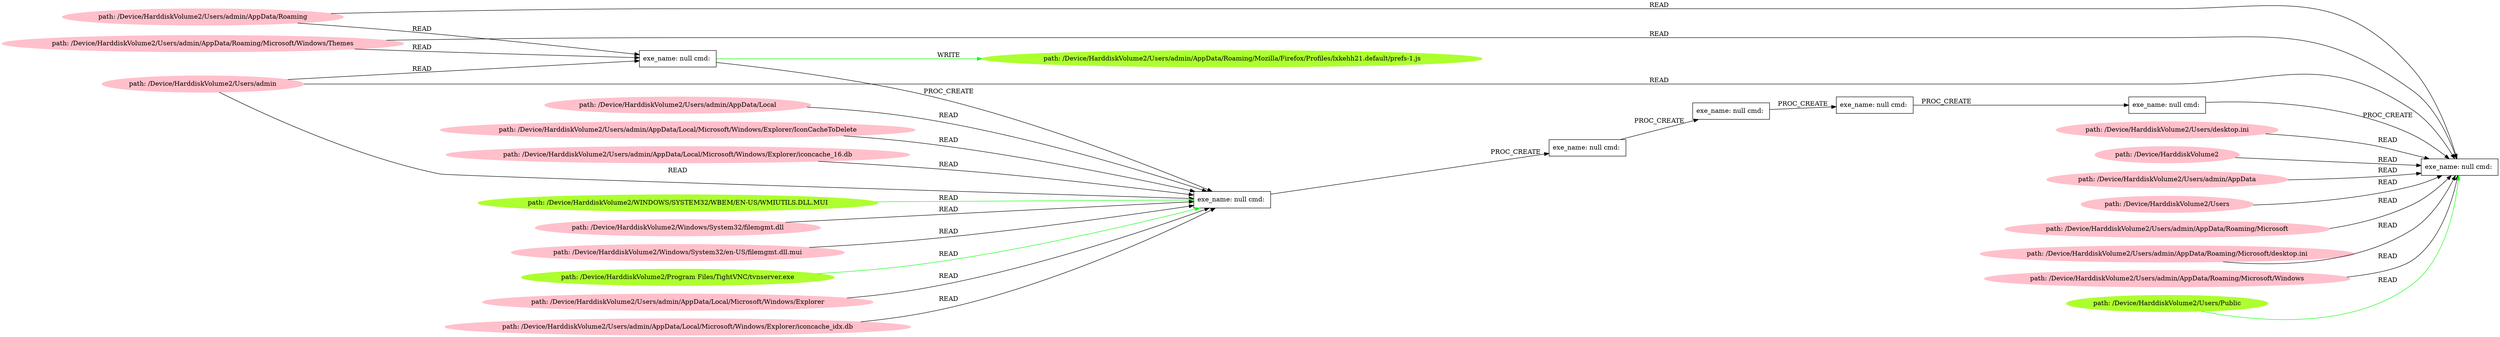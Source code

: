 digraph {
	rankdir=LR
	28 [label="path: /Device/HarddiskVolume2/Users/admin/AppData/Roaming/Microsoft/Windows/Themes" color=pink shape=oval style=filled]
	13 [label="exe_name: null cmd: " color=black shape=box style=solid]
	28 -> 13 [label=READ color=black]
	30 [label="path: /Device/HarddiskVolume2/Users/admin" color=pink shape=oval style=filled]
	13 [label="exe_name: null cmd: " color=black shape=box style=solid]
	30 -> 13 [label=READ color=black]
	33 [label="path: /Device/HarddiskVolume2/Users/admin/AppData/Roaming" color=pink shape=oval style=filled]
	13 [label="exe_name: null cmd: " color=black shape=box style=solid]
	33 -> 13 [label=READ color=black]
	37 [label="path: /Device/HarddiskVolume2/Program Files/TightVNC/tvnserver.exe" color=greenyellow shape=oval style=filled]
	11 [label="exe_name: null cmd: " color=black shape=box style=solid]
	37 -> 11 [label=READ color=green]
	38 [label="path: /Device/HarddiskVolume2/WINDOWS/SYSTEM32/WBEM/EN-US/WMIUTILS.DLL.MUI" color=greenyellow shape=oval style=filled]
	11 [label="exe_name: null cmd: " color=black shape=box style=solid]
	38 -> 11 [label=READ color=green]
	13 [label="exe_name: null cmd: " color=black shape=box style=solid]
	11 [label="exe_name: null cmd: " color=black shape=box style=solid]
	13 -> 11 [label=PROC_CREATE color=black]
	6 [label="path: /Device/HarddiskVolume2/Windows/System32/filemgmt.dll" color=pink shape=oval style=filled]
	11 [label="exe_name: null cmd: " color=black shape=box style=solid]
	6 -> 11 [label=READ color=black]
	25 [label="path: /Device/HarddiskVolume2/Windows/System32/en-US/filemgmt.dll.mui" color=pink shape=oval style=filled]
	11 [label="exe_name: null cmd: " color=black shape=box style=solid]
	25 -> 11 [label=READ color=black]
	10 [label="path: /Device/HarddiskVolume2/Users/admin/AppData/Local" color=pink shape=oval style=filled]
	11 [label="exe_name: null cmd: " color=black shape=box style=solid]
	10 -> 11 [label=READ color=black]
	4 [label="path: /Device/HarddiskVolume2/Users/admin/AppData/Local/Microsoft/Windows/Explorer" color=pink shape=oval style=filled]
	11 [label="exe_name: null cmd: " color=black shape=box style=solid]
	4 -> 11 [label=READ color=black]
	30 [label="path: /Device/HarddiskVolume2/Users/admin" color=pink shape=oval style=filled]
	11 [label="exe_name: null cmd: " color=black shape=box style=solid]
	30 -> 11 [label=READ color=black]
	26 [label="path: /Device/HarddiskVolume2/Users/admin/AppData/Local/Microsoft/Windows/Explorer/iconcache_idx.db" color=pink shape=oval style=filled]
	11 [label="exe_name: null cmd: " color=black shape=box style=solid]
	26 -> 11 [label=READ color=black]
	15 [label="path: /Device/HarddiskVolume2/Users/admin/AppData/Local/Microsoft/Windows/Explorer/IconCacheToDelete" color=pink shape=oval style=filled]
	11 [label="exe_name: null cmd: " color=black shape=box style=solid]
	15 -> 11 [label=READ color=black]
	9 [label="path: /Device/HarddiskVolume2/Users/admin/AppData/Local/Microsoft/Windows/Explorer/iconcache_16.db" color=pink shape=oval style=filled]
	11 [label="exe_name: null cmd: " color=black shape=box style=solid]
	9 -> 11 [label=READ color=black]
	11 [label="exe_name: null cmd: " color=black shape=box style=solid]
	8 [label="exe_name: null cmd: " color=black shape=box style=solid]
	11 -> 8 [label=PROC_CREATE color=black]
	8 [label="exe_name: null cmd: " color=black shape=box style=solid]
	7 [label="exe_name: null cmd: " color=black shape=box style=solid]
	8 -> 7 [label=PROC_CREATE color=black]
	7 [label="exe_name: null cmd: " color=black shape=box style=solid]
	5 [label="exe_name: null cmd: " color=black shape=box style=solid]
	7 -> 5 [label=PROC_CREATE color=black]
	5 [label="exe_name: null cmd: " color=black shape=box style=solid]
	21 [label="exe_name: null cmd: " color=black shape=box style=solid]
	5 -> 21 [label=PROC_CREATE color=black]
	21 [label="exe_name: null cmd: " color=black shape=box style=solid]
	0 [label="exe_name: null cmd: " color=black shape=box style=solid]
	21 -> 0 [label=PROC_CREATE color=black]
	24 [label="path: /Device/HarddiskVolume2/Users/desktop.ini" color=pink shape=oval style=filled]
	0 [label="exe_name: null cmd: " color=black shape=box style=solid]
	24 -> 0 [label=READ color=black]
	17 [label="path: /Device/HarddiskVolume2" color=pink shape=oval style=filled]
	0 [label="exe_name: null cmd: " color=black shape=box style=solid]
	17 -> 0 [label=READ color=black]
	23 [label="path: /Device/HarddiskVolume2/Users/admin/AppData" color=pink shape=oval style=filled]
	0 [label="exe_name: null cmd: " color=black shape=box style=solid]
	23 -> 0 [label=READ color=black]
	14 [label="path: /Device/HarddiskVolume2/Users" color=pink shape=oval style=filled]
	0 [label="exe_name: null cmd: " color=black shape=box style=solid]
	14 -> 0 [label=READ color=black]
	30 [label="path: /Device/HarddiskVolume2/Users/admin" color=pink shape=oval style=filled]
	0 [label="exe_name: null cmd: " color=black shape=box style=solid]
	30 -> 0 [label=READ color=black]
	27 [label="path: /Device/HarddiskVolume2/Users/admin/AppData/Roaming/Microsoft" color=pink shape=oval style=filled]
	0 [label="exe_name: null cmd: " color=black shape=box style=solid]
	27 -> 0 [label=READ color=black]
	19 [label="path: /Device/HarddiskVolume2/Users/admin/AppData/Roaming/Microsoft/desktop.ini" color=pink shape=oval style=filled]
	0 [label="exe_name: null cmd: " color=black shape=box style=solid]
	19 -> 0 [label=READ color=black]
	33 [label="path: /Device/HarddiskVolume2/Users/admin/AppData/Roaming" color=pink shape=oval style=filled]
	0 [label="exe_name: null cmd: " color=black shape=box style=solid]
	33 -> 0 [label=READ color=black]
	20 [label="path: /Device/HarddiskVolume2/Users/admin/AppData/Roaming/Microsoft/Windows" color=pink shape=oval style=filled]
	0 [label="exe_name: null cmd: " color=black shape=box style=solid]
	20 -> 0 [label=READ color=black]
	28 [label="path: /Device/HarddiskVolume2/Users/admin/AppData/Roaming/Microsoft/Windows/Themes" color=pink shape=oval style=filled]
	0 [label="exe_name: null cmd: " color=black shape=box style=solid]
	28 -> 0 [label=READ color=black]
	39 [label="path: /Device/HarddiskVolume2/Users/Public" color=greenyellow shape=oval style=filled]
	0 [label="exe_name: null cmd: " color=black shape=box style=solid]
	39 -> 0 [label=READ color=green]
	13 [label="exe_name: null cmd: " color=black shape=box style=solid]
	36 [label="path: /Device/HarddiskVolume2/Users/admin/AppData/Roaming/Mozilla/Firefox/Profiles/lxkehh21.default/prefs-1.js" color=greenyellow shape=oval style=filled]
	13 -> 36 [label=WRITE color=green]
}
